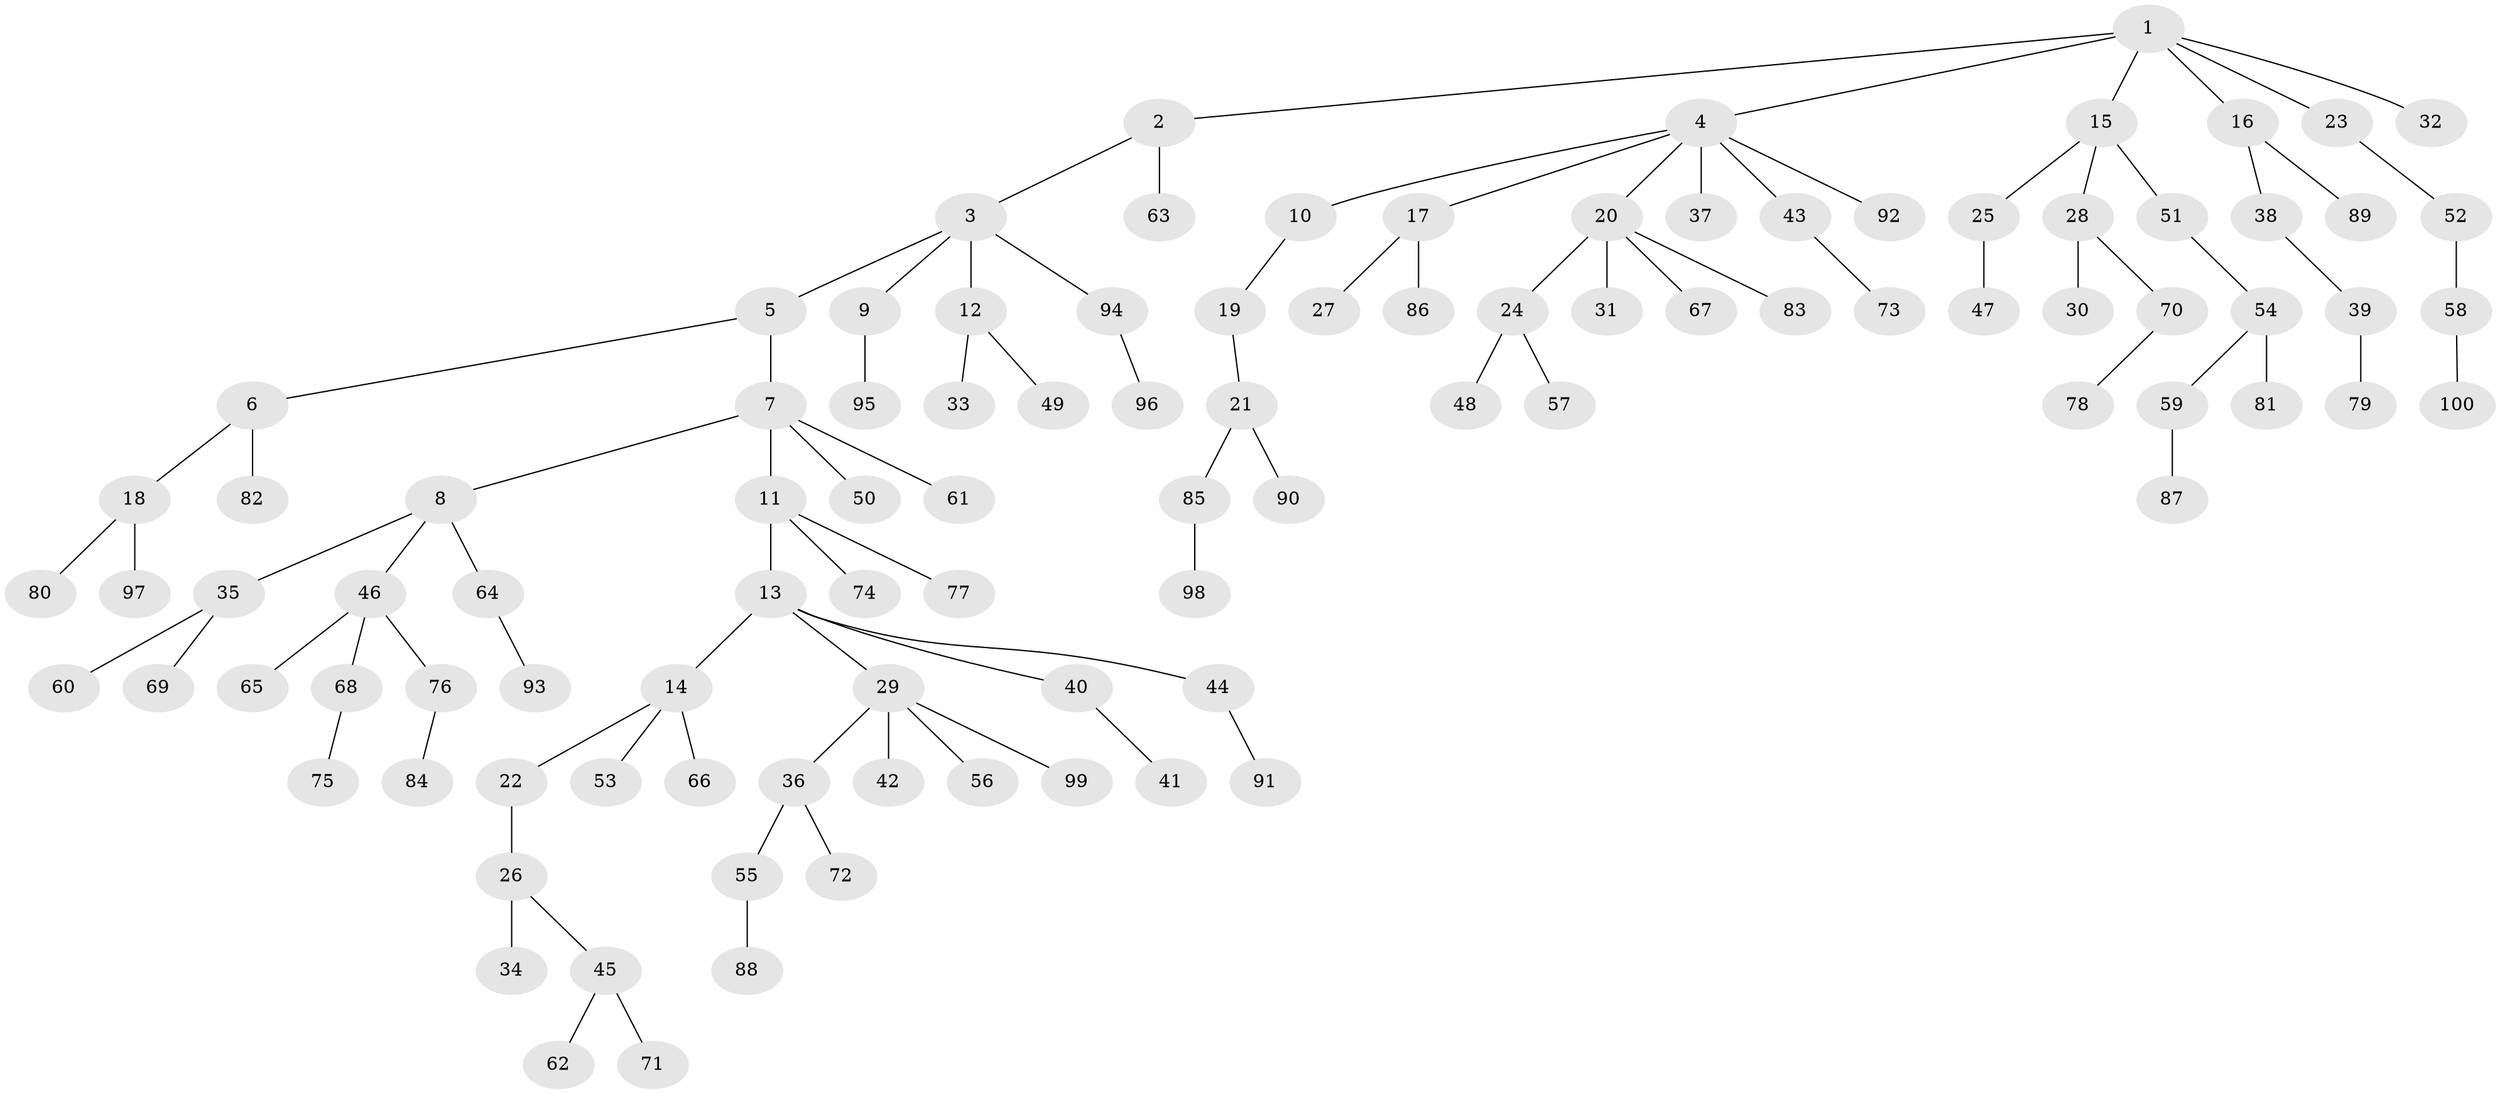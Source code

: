 // Generated by graph-tools (version 1.1) at 2025/11/02/21/25 10:11:10]
// undirected, 100 vertices, 99 edges
graph export_dot {
graph [start="1"]
  node [color=gray90,style=filled];
  1;
  2;
  3;
  4;
  5;
  6;
  7;
  8;
  9;
  10;
  11;
  12;
  13;
  14;
  15;
  16;
  17;
  18;
  19;
  20;
  21;
  22;
  23;
  24;
  25;
  26;
  27;
  28;
  29;
  30;
  31;
  32;
  33;
  34;
  35;
  36;
  37;
  38;
  39;
  40;
  41;
  42;
  43;
  44;
  45;
  46;
  47;
  48;
  49;
  50;
  51;
  52;
  53;
  54;
  55;
  56;
  57;
  58;
  59;
  60;
  61;
  62;
  63;
  64;
  65;
  66;
  67;
  68;
  69;
  70;
  71;
  72;
  73;
  74;
  75;
  76;
  77;
  78;
  79;
  80;
  81;
  82;
  83;
  84;
  85;
  86;
  87;
  88;
  89;
  90;
  91;
  92;
  93;
  94;
  95;
  96;
  97;
  98;
  99;
  100;
  1 -- 2;
  1 -- 4;
  1 -- 15;
  1 -- 16;
  1 -- 23;
  1 -- 32;
  2 -- 3;
  2 -- 63;
  3 -- 5;
  3 -- 9;
  3 -- 12;
  3 -- 94;
  4 -- 10;
  4 -- 17;
  4 -- 20;
  4 -- 37;
  4 -- 43;
  4 -- 92;
  5 -- 6;
  5 -- 7;
  6 -- 18;
  6 -- 82;
  7 -- 8;
  7 -- 11;
  7 -- 50;
  7 -- 61;
  8 -- 35;
  8 -- 46;
  8 -- 64;
  9 -- 95;
  10 -- 19;
  11 -- 13;
  11 -- 74;
  11 -- 77;
  12 -- 33;
  12 -- 49;
  13 -- 14;
  13 -- 29;
  13 -- 40;
  13 -- 44;
  14 -- 22;
  14 -- 53;
  14 -- 66;
  15 -- 25;
  15 -- 28;
  15 -- 51;
  16 -- 38;
  16 -- 89;
  17 -- 27;
  17 -- 86;
  18 -- 80;
  18 -- 97;
  19 -- 21;
  20 -- 24;
  20 -- 31;
  20 -- 67;
  20 -- 83;
  21 -- 85;
  21 -- 90;
  22 -- 26;
  23 -- 52;
  24 -- 48;
  24 -- 57;
  25 -- 47;
  26 -- 34;
  26 -- 45;
  28 -- 30;
  28 -- 70;
  29 -- 36;
  29 -- 42;
  29 -- 56;
  29 -- 99;
  35 -- 60;
  35 -- 69;
  36 -- 55;
  36 -- 72;
  38 -- 39;
  39 -- 79;
  40 -- 41;
  43 -- 73;
  44 -- 91;
  45 -- 62;
  45 -- 71;
  46 -- 65;
  46 -- 68;
  46 -- 76;
  51 -- 54;
  52 -- 58;
  54 -- 59;
  54 -- 81;
  55 -- 88;
  58 -- 100;
  59 -- 87;
  64 -- 93;
  68 -- 75;
  70 -- 78;
  76 -- 84;
  85 -- 98;
  94 -- 96;
}
